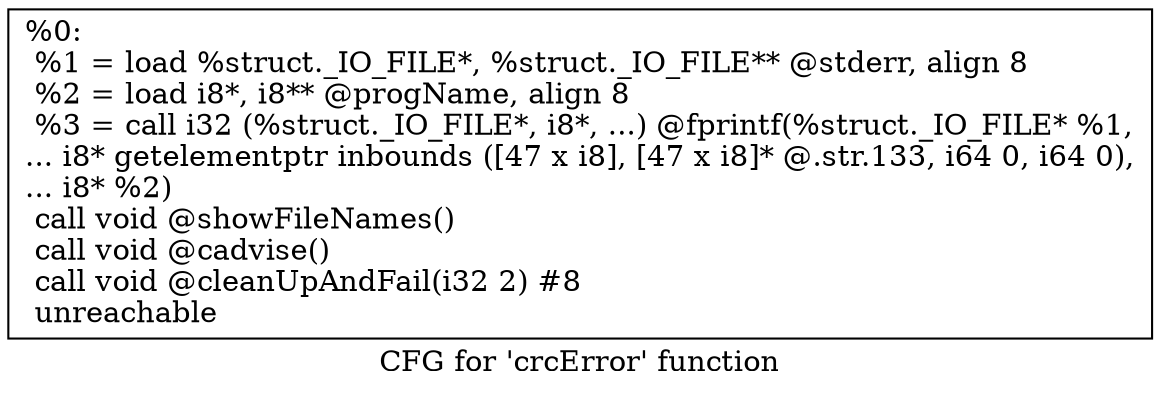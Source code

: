 digraph "CFG for 'crcError' function" {
	label="CFG for 'crcError' function";

	Node0xd86460 [shape=record,label="{%0:\l  %1 = load %struct._IO_FILE*, %struct._IO_FILE** @stderr, align 8\l  %2 = load i8*, i8** @progName, align 8\l  %3 = call i32 (%struct._IO_FILE*, i8*, ...) @fprintf(%struct._IO_FILE* %1,\l... i8* getelementptr inbounds ([47 x i8], [47 x i8]* @.str.133, i64 0, i64 0),\l... i8* %2)\l  call void @showFileNames()\l  call void @cadvise()\l  call void @cleanUpAndFail(i32 2) #8\l  unreachable\l}"];
}

